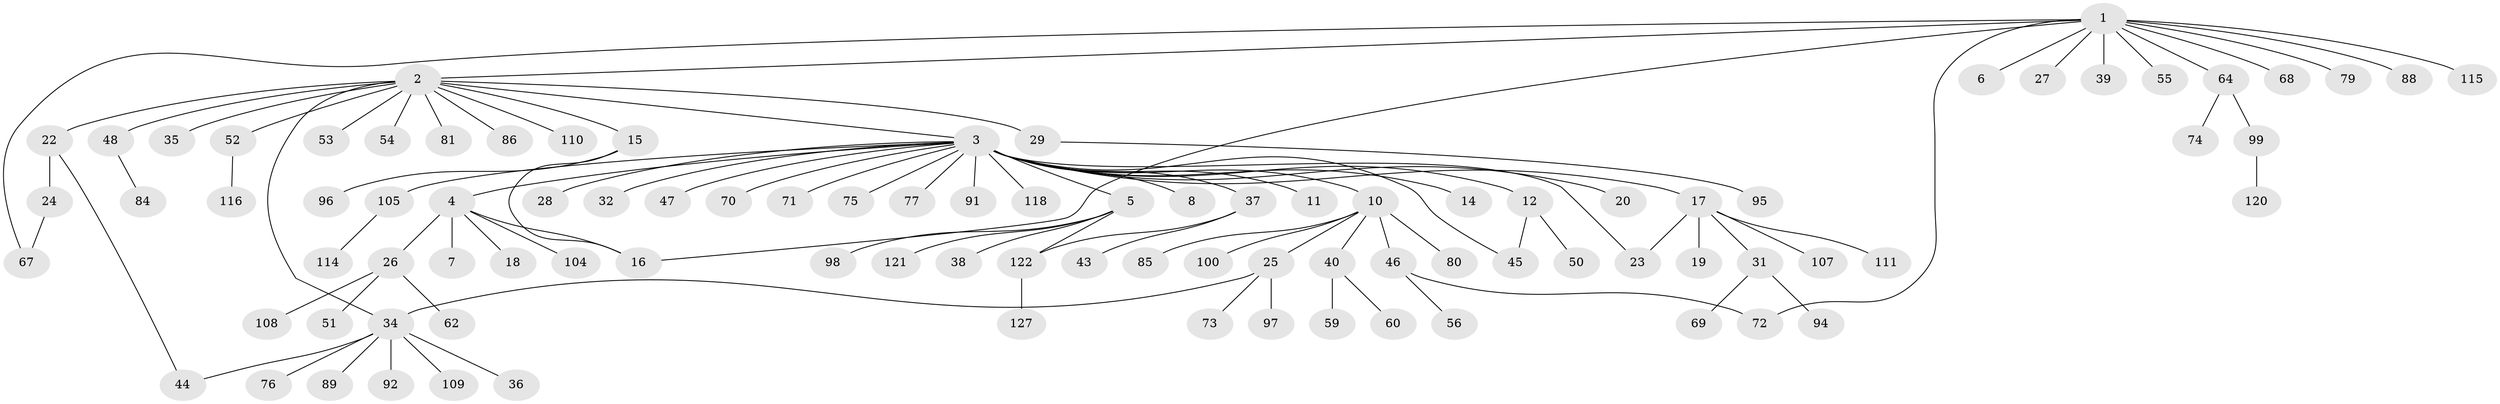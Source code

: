 // original degree distribution, {13: 0.0078125, 15: 0.0078125, 21: 0.0078125, 7: 0.0078125, 6: 0.0234375, 1: 0.6015625, 2: 0.203125, 8: 0.0078125, 3: 0.0703125, 4: 0.046875, 5: 0.015625}
// Generated by graph-tools (version 1.1) at 2025/41/03/06/25 10:41:45]
// undirected, 95 vertices, 103 edges
graph export_dot {
graph [start="1"]
  node [color=gray90,style=filled];
  1 [super="+58"];
  2 [super="+49"];
  3 [super="+30"];
  4 [super="+33"];
  5 [super="+13"];
  6;
  7;
  8 [super="+9"];
  10 [super="+117"];
  11 [super="+113"];
  12 [super="+123"];
  14 [super="+125"];
  15 [super="+21"];
  16 [super="+61"];
  17;
  18;
  19;
  20;
  22 [super="+42"];
  23 [super="+41"];
  24;
  25 [super="+103"];
  26 [super="+119"];
  27;
  28;
  29 [super="+93"];
  31 [super="+87"];
  32;
  34 [super="+65"];
  35;
  36 [super="+128"];
  37 [super="+63"];
  38;
  39;
  40;
  43;
  44;
  45;
  46;
  47;
  48 [super="+78"];
  50;
  51 [super="+57"];
  52 [super="+83"];
  53;
  54;
  55;
  56;
  59;
  60 [super="+82"];
  62;
  64 [super="+66"];
  67 [super="+90"];
  68;
  69;
  70;
  71 [super="+101"];
  72;
  73;
  74;
  75;
  76;
  77;
  79;
  80;
  81 [super="+102"];
  84;
  85;
  86;
  88;
  89;
  91;
  92 [super="+112"];
  94 [super="+124"];
  95;
  96;
  97;
  98;
  99 [super="+106"];
  100;
  104;
  105;
  107;
  108;
  109;
  110;
  111;
  114;
  115;
  116;
  118;
  120;
  121;
  122 [super="+126"];
  127;
  1 -- 2;
  1 -- 6;
  1 -- 16;
  1 -- 27;
  1 -- 39;
  1 -- 55;
  1 -- 64;
  1 -- 67;
  1 -- 72;
  1 -- 79;
  1 -- 88;
  1 -- 115;
  1 -- 68;
  2 -- 3;
  2 -- 15;
  2 -- 22;
  2 -- 29;
  2 -- 35;
  2 -- 48;
  2 -- 52;
  2 -- 53;
  2 -- 54;
  2 -- 81;
  2 -- 86;
  2 -- 110;
  2 -- 34;
  3 -- 4;
  3 -- 5;
  3 -- 8;
  3 -- 10;
  3 -- 11;
  3 -- 12;
  3 -- 14;
  3 -- 17;
  3 -- 20;
  3 -- 28;
  3 -- 32;
  3 -- 37;
  3 -- 45;
  3 -- 70;
  3 -- 71;
  3 -- 75;
  3 -- 77;
  3 -- 105;
  3 -- 91;
  3 -- 118;
  3 -- 47;
  3 -- 23;
  4 -- 7;
  4 -- 16;
  4 -- 18;
  4 -- 26;
  4 -- 104;
  5 -- 38;
  5 -- 98;
  5 -- 121;
  5 -- 122;
  10 -- 25;
  10 -- 40;
  10 -- 46;
  10 -- 80;
  10 -- 85;
  10 -- 100;
  12 -- 50;
  12 -- 45;
  15 -- 96;
  15 -- 16;
  17 -- 19;
  17 -- 23;
  17 -- 31;
  17 -- 107;
  17 -- 111;
  22 -- 24;
  22 -- 44;
  24 -- 67;
  25 -- 34;
  25 -- 73;
  25 -- 97;
  26 -- 51;
  26 -- 62;
  26 -- 108;
  29 -- 95;
  31 -- 69;
  31 -- 94;
  34 -- 36;
  34 -- 76;
  34 -- 89;
  34 -- 92;
  34 -- 109;
  34 -- 44;
  37 -- 43;
  37 -- 122;
  40 -- 59;
  40 -- 60;
  46 -- 56;
  46 -- 72;
  48 -- 84;
  52 -- 116;
  64 -- 99;
  64 -- 74;
  99 -- 120;
  105 -- 114;
  122 -- 127;
}
